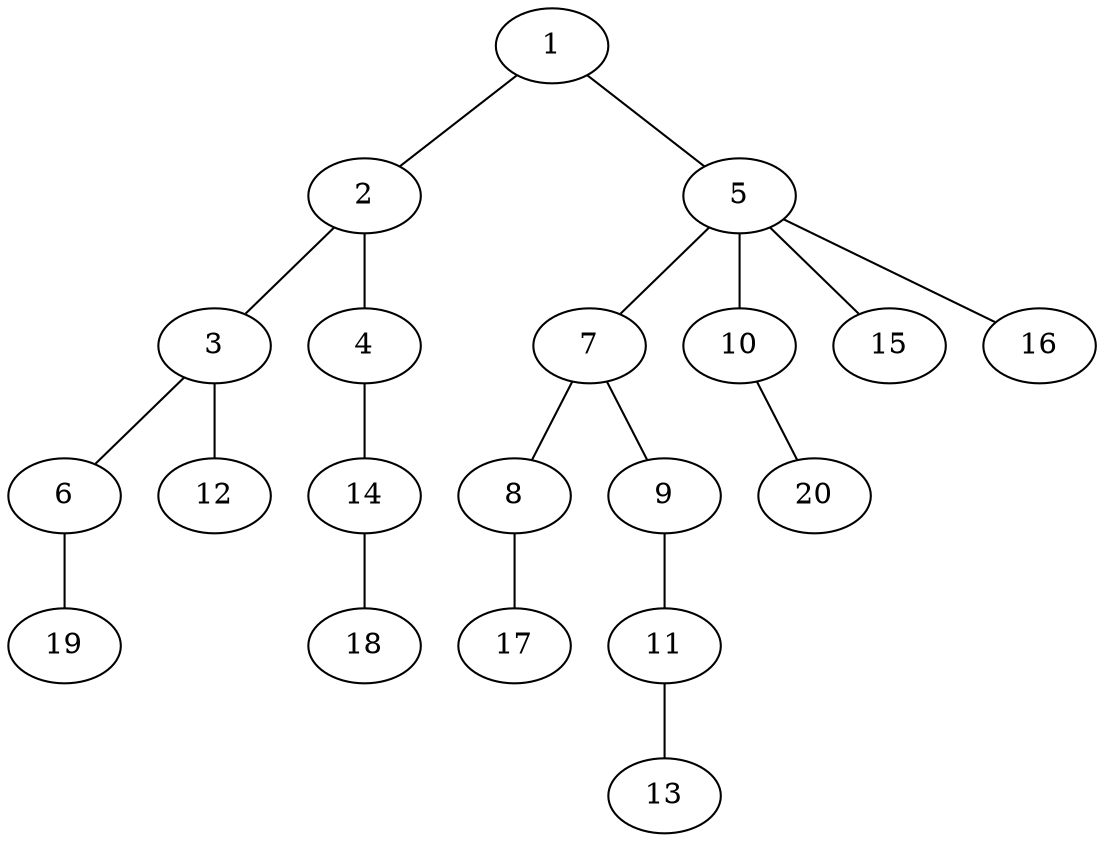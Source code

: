 graph graphname {1--2
1--5
2--3
2--4
3--6
3--12
4--14
5--7
5--10
5--15
5--16
6--19
7--8
7--9
8--17
9--11
10--20
11--13
14--18
}